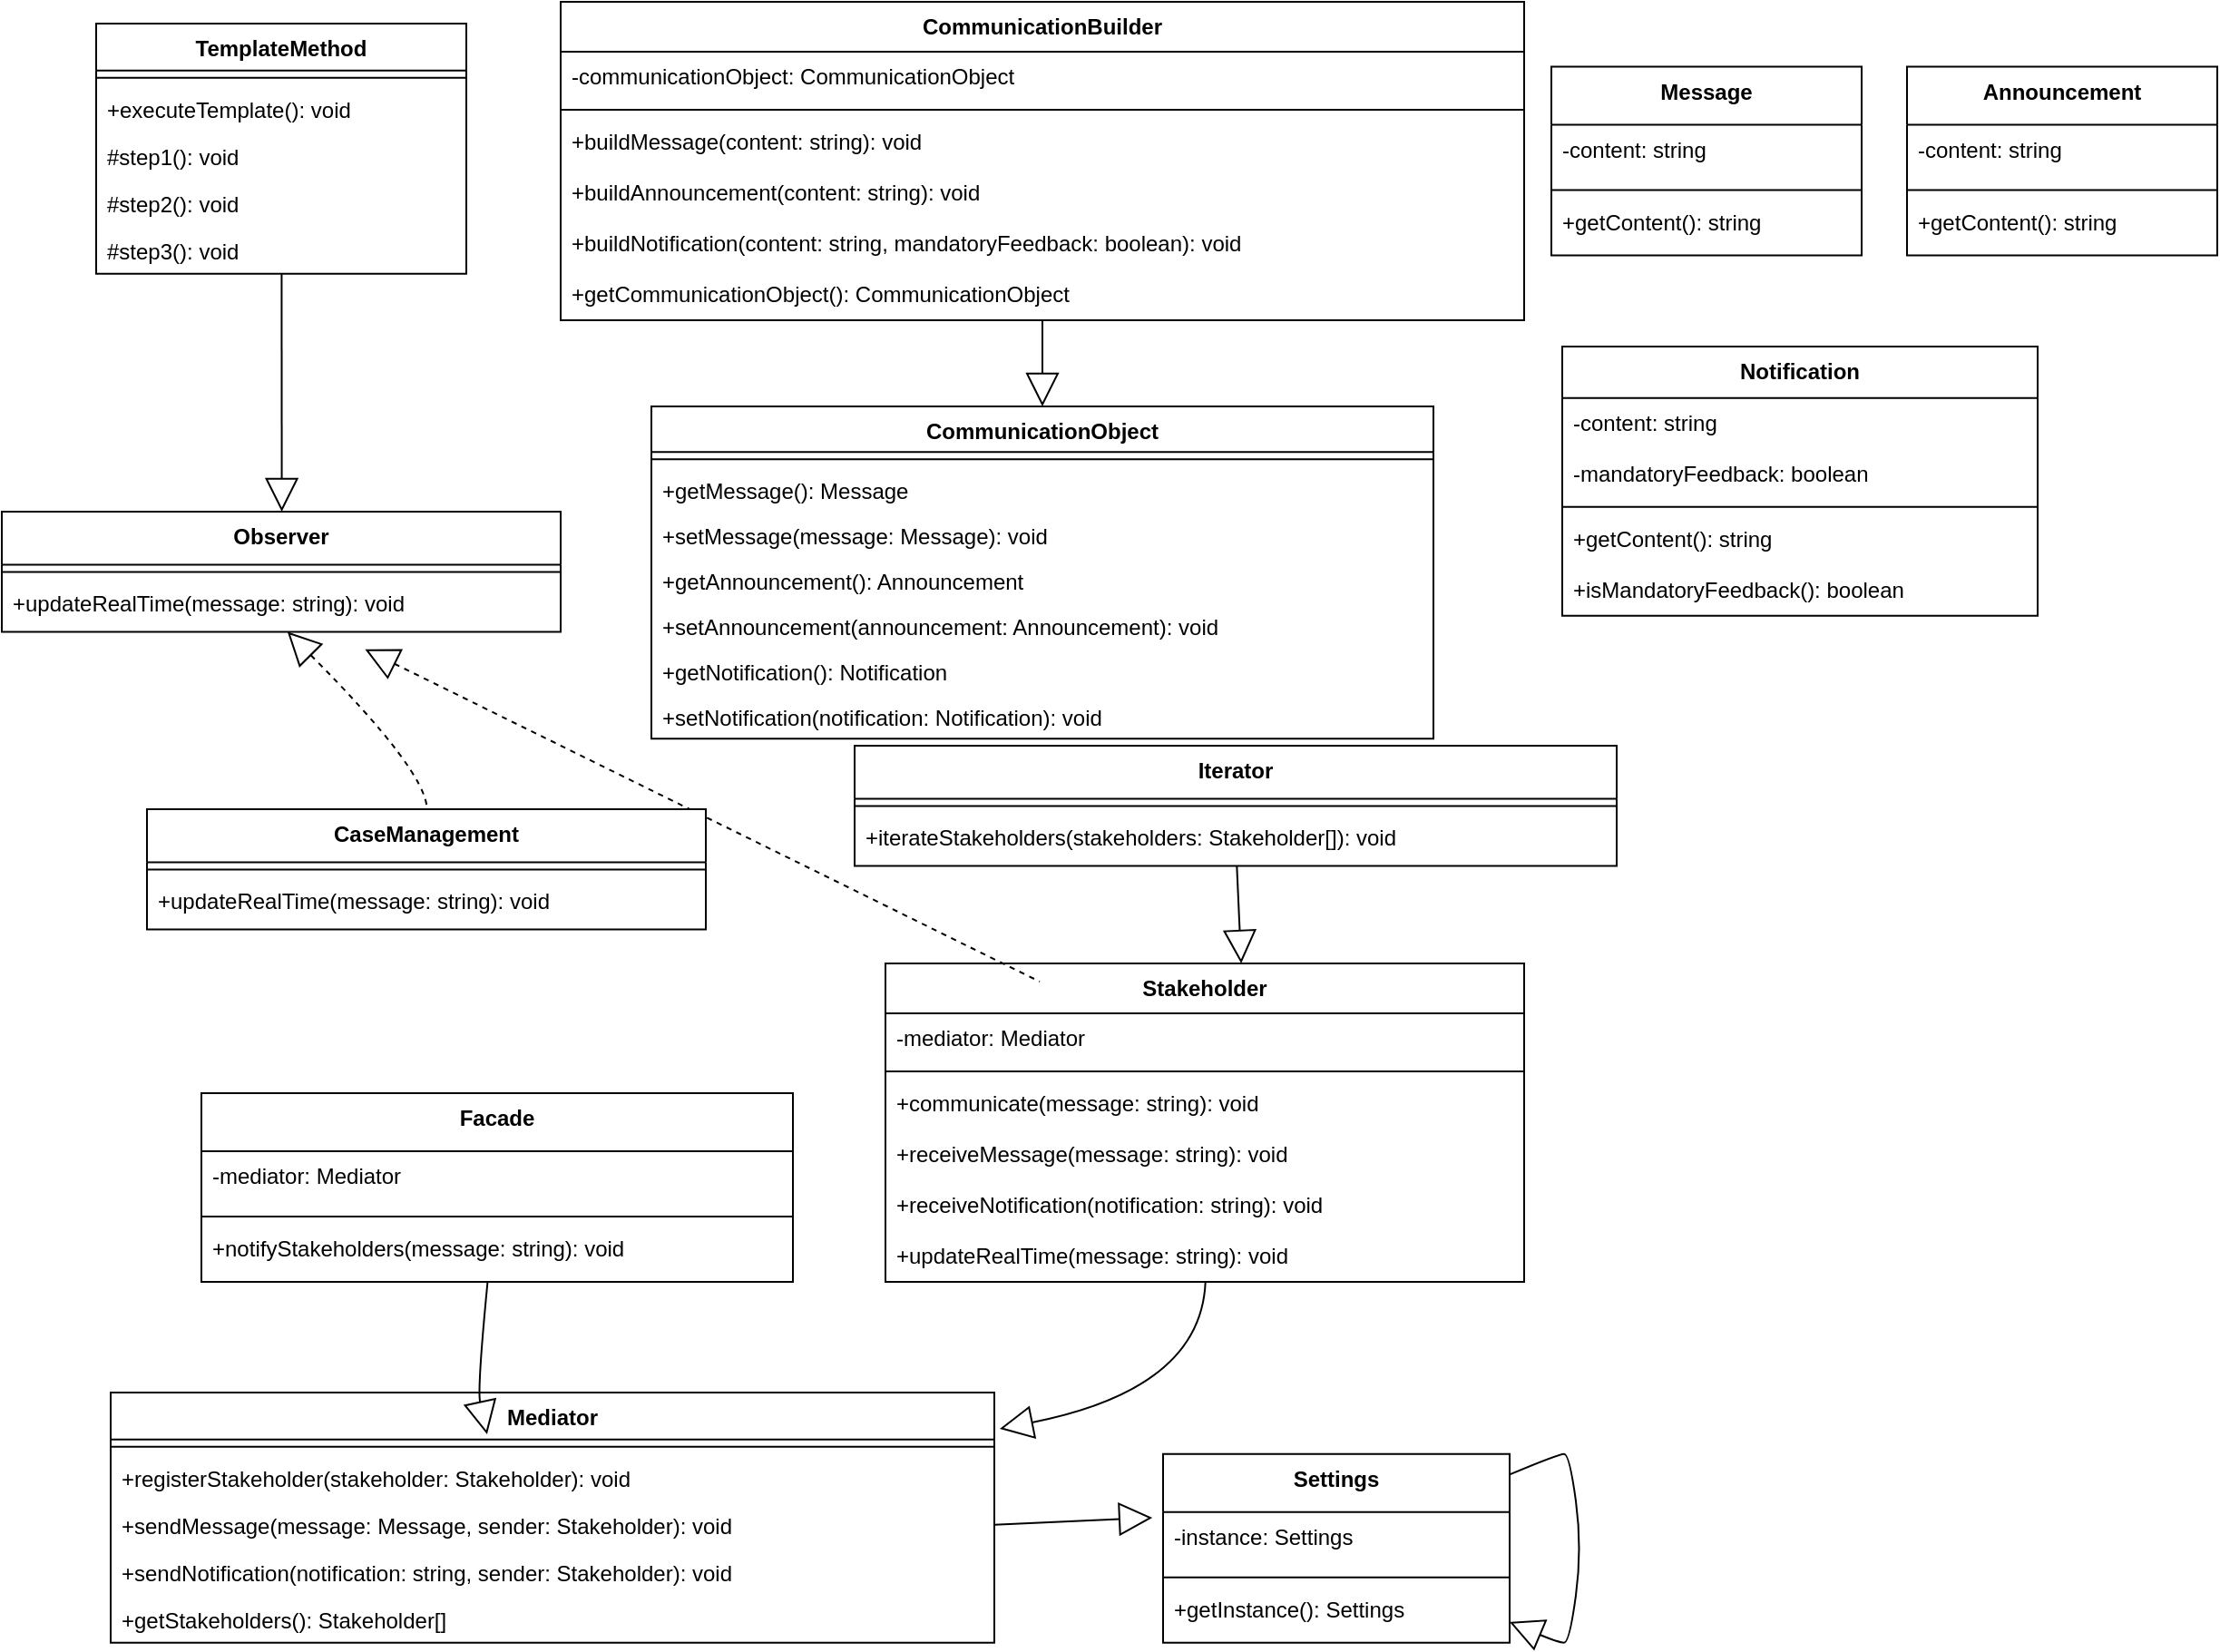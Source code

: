 <mxfile version="22.1.15" type="device">
  <diagram id="C5RBs43oDa-KdzZeNtuy" name="Page-1">
    <mxGraphModel dx="1618" dy="956" grid="1" gridSize="10" guides="1" tooltips="1" connect="1" arrows="1" fold="1" page="1" pageScale="1" pageWidth="827" pageHeight="1169" math="0" shadow="0">
      <root>
        <mxCell id="WIyWlLk6GJQsqaUBKTNV-0" />
        <mxCell id="WIyWlLk6GJQsqaUBKTNV-1" parent="WIyWlLk6GJQsqaUBKTNV-0" />
        <mxCell id="X8nm1dK0NXXZk9nzG3vi-353" value="Settings" style="swimlane;fontStyle=1;align=center;verticalAlign=top;childLayout=stackLayout;horizontal=1;startSize=32;horizontalStack=0;resizeParent=1;resizeParentMax=0;resizeLast=0;collapsible=0;marginBottom=0;" vertex="1" parent="WIyWlLk6GJQsqaUBKTNV-1">
          <mxGeometry x="1440" y="940.32" width="191" height="104" as="geometry" />
        </mxCell>
        <mxCell id="X8nm1dK0NXXZk9nzG3vi-354" value="-instance: Settings" style="text;strokeColor=none;fillColor=none;align=left;verticalAlign=top;spacingLeft=4;spacingRight=4;overflow=hidden;rotatable=0;points=[[0,0.5],[1,0.5]];portConstraint=eastwest;" vertex="1" parent="X8nm1dK0NXXZk9nzG3vi-353">
          <mxGeometry y="32" width="191" height="32" as="geometry" />
        </mxCell>
        <mxCell id="X8nm1dK0NXXZk9nzG3vi-355" style="line;strokeWidth=1;fillColor=none;align=left;verticalAlign=middle;spacingTop=-1;spacingLeft=3;spacingRight=3;rotatable=0;labelPosition=right;points=[];portConstraint=eastwest;strokeColor=inherit;" vertex="1" parent="X8nm1dK0NXXZk9nzG3vi-353">
          <mxGeometry y="64" width="191" height="8" as="geometry" />
        </mxCell>
        <mxCell id="X8nm1dK0NXXZk9nzG3vi-356" value="+getInstance(): Settings" style="text;strokeColor=none;fillColor=none;align=left;verticalAlign=top;spacingLeft=4;spacingRight=4;overflow=hidden;rotatable=0;points=[[0,0.5],[1,0.5]];portConstraint=eastwest;" vertex="1" parent="X8nm1dK0NXXZk9nzG3vi-353">
          <mxGeometry y="72" width="191" height="32" as="geometry" />
        </mxCell>
        <mxCell id="X8nm1dK0NXXZk9nzG3vi-357" value="Mediator" style="swimlane;fontStyle=1;align=center;verticalAlign=top;childLayout=stackLayout;horizontal=1;startSize=25.818;horizontalStack=0;resizeParent=1;resizeParentMax=0;resizeLast=0;collapsible=0;marginBottom=0;" vertex="1" parent="WIyWlLk6GJQsqaUBKTNV-1">
          <mxGeometry x="860" y="906.5" width="487" height="137.818" as="geometry" />
        </mxCell>
        <mxCell id="X8nm1dK0NXXZk9nzG3vi-358" style="line;strokeWidth=1;fillColor=none;align=left;verticalAlign=middle;spacingTop=-1;spacingLeft=3;spacingRight=3;rotatable=0;labelPosition=right;points=[];portConstraint=eastwest;strokeColor=inherit;" vertex="1" parent="X8nm1dK0NXXZk9nzG3vi-357">
          <mxGeometry y="25.818" width="487" height="8" as="geometry" />
        </mxCell>
        <mxCell id="X8nm1dK0NXXZk9nzG3vi-359" value="+registerStakeholder(stakeholder: Stakeholder): void" style="text;strokeColor=none;fillColor=none;align=left;verticalAlign=top;spacingLeft=4;spacingRight=4;overflow=hidden;rotatable=0;points=[[0,0.5],[1,0.5]];portConstraint=eastwest;" vertex="1" parent="X8nm1dK0NXXZk9nzG3vi-357">
          <mxGeometry y="33.818" width="487" height="26" as="geometry" />
        </mxCell>
        <mxCell id="X8nm1dK0NXXZk9nzG3vi-360" value="+sendMessage(message: Message, sender: Stakeholder): void" style="text;strokeColor=none;fillColor=none;align=left;verticalAlign=top;spacingLeft=4;spacingRight=4;overflow=hidden;rotatable=0;points=[[0,0.5],[1,0.5]];portConstraint=eastwest;" vertex="1" parent="X8nm1dK0NXXZk9nzG3vi-357">
          <mxGeometry y="59.818" width="487" height="26" as="geometry" />
        </mxCell>
        <mxCell id="X8nm1dK0NXXZk9nzG3vi-361" value="+sendNotification(notification: string, sender: Stakeholder): void" style="text;strokeColor=none;fillColor=none;align=left;verticalAlign=top;spacingLeft=4;spacingRight=4;overflow=hidden;rotatable=0;points=[[0,0.5],[1,0.5]];portConstraint=eastwest;" vertex="1" parent="X8nm1dK0NXXZk9nzG3vi-357">
          <mxGeometry y="85.818" width="487" height="26" as="geometry" />
        </mxCell>
        <mxCell id="X8nm1dK0NXXZk9nzG3vi-362" value="+getStakeholders(): Stakeholder[]" style="text;strokeColor=none;fillColor=none;align=left;verticalAlign=top;spacingLeft=4;spacingRight=4;overflow=hidden;rotatable=0;points=[[0,0.5],[1,0.5]];portConstraint=eastwest;" vertex="1" parent="X8nm1dK0NXXZk9nzG3vi-357">
          <mxGeometry y="111.818" width="487" height="26" as="geometry" />
        </mxCell>
        <mxCell id="X8nm1dK0NXXZk9nzG3vi-363" value="Facade" style="swimlane;fontStyle=1;align=center;verticalAlign=top;childLayout=stackLayout;horizontal=1;startSize=32;horizontalStack=0;resizeParent=1;resizeParentMax=0;resizeLast=0;collapsible=0;marginBottom=0;" vertex="1" parent="WIyWlLk6GJQsqaUBKTNV-1">
          <mxGeometry x="910" y="741.5" width="326" height="104" as="geometry" />
        </mxCell>
        <mxCell id="X8nm1dK0NXXZk9nzG3vi-364" value="-mediator: Mediator" style="text;strokeColor=none;fillColor=none;align=left;verticalAlign=top;spacingLeft=4;spacingRight=4;overflow=hidden;rotatable=0;points=[[0,0.5],[1,0.5]];portConstraint=eastwest;" vertex="1" parent="X8nm1dK0NXXZk9nzG3vi-363">
          <mxGeometry y="32" width="326" height="32" as="geometry" />
        </mxCell>
        <mxCell id="X8nm1dK0NXXZk9nzG3vi-365" style="line;strokeWidth=1;fillColor=none;align=left;verticalAlign=middle;spacingTop=-1;spacingLeft=3;spacingRight=3;rotatable=0;labelPosition=right;points=[];portConstraint=eastwest;strokeColor=inherit;" vertex="1" parent="X8nm1dK0NXXZk9nzG3vi-363">
          <mxGeometry y="64" width="326" height="8" as="geometry" />
        </mxCell>
        <mxCell id="X8nm1dK0NXXZk9nzG3vi-366" value="+notifyStakeholders(message: string): void" style="text;strokeColor=none;fillColor=none;align=left;verticalAlign=top;spacingLeft=4;spacingRight=4;overflow=hidden;rotatable=0;points=[[0,0.5],[1,0.5]];portConstraint=eastwest;" vertex="1" parent="X8nm1dK0NXXZk9nzG3vi-363">
          <mxGeometry y="72" width="326" height="32" as="geometry" />
        </mxCell>
        <mxCell id="X8nm1dK0NXXZk9nzG3vi-367" value="CommunicationBuilder" style="swimlane;fontStyle=1;align=center;verticalAlign=top;childLayout=stackLayout;horizontal=1;startSize=27.5;horizontalStack=0;resizeParent=1;resizeParentMax=0;resizeLast=0;collapsible=0;marginBottom=0;" vertex="1" parent="WIyWlLk6GJQsqaUBKTNV-1">
          <mxGeometry x="1108" y="140" width="531" height="175.5" as="geometry" />
        </mxCell>
        <mxCell id="X8nm1dK0NXXZk9nzG3vi-368" value="-communicationObject: CommunicationObject" style="text;strokeColor=none;fillColor=none;align=left;verticalAlign=top;spacingLeft=4;spacingRight=4;overflow=hidden;rotatable=0;points=[[0,0.5],[1,0.5]];portConstraint=eastwest;" vertex="1" parent="X8nm1dK0NXXZk9nzG3vi-367">
          <mxGeometry y="27.5" width="531" height="28" as="geometry" />
        </mxCell>
        <mxCell id="X8nm1dK0NXXZk9nzG3vi-369" style="line;strokeWidth=1;fillColor=none;align=left;verticalAlign=middle;spacingTop=-1;spacingLeft=3;spacingRight=3;rotatable=0;labelPosition=right;points=[];portConstraint=eastwest;strokeColor=inherit;" vertex="1" parent="X8nm1dK0NXXZk9nzG3vi-367">
          <mxGeometry y="55.5" width="531" height="8" as="geometry" />
        </mxCell>
        <mxCell id="X8nm1dK0NXXZk9nzG3vi-370" value="+buildMessage(content: string): void" style="text;strokeColor=none;fillColor=none;align=left;verticalAlign=top;spacingLeft=4;spacingRight=4;overflow=hidden;rotatable=0;points=[[0,0.5],[1,0.5]];portConstraint=eastwest;" vertex="1" parent="X8nm1dK0NXXZk9nzG3vi-367">
          <mxGeometry y="63.5" width="531" height="28" as="geometry" />
        </mxCell>
        <mxCell id="X8nm1dK0NXXZk9nzG3vi-371" value="+buildAnnouncement(content: string): void" style="text;strokeColor=none;fillColor=none;align=left;verticalAlign=top;spacingLeft=4;spacingRight=4;overflow=hidden;rotatable=0;points=[[0,0.5],[1,0.5]];portConstraint=eastwest;" vertex="1" parent="X8nm1dK0NXXZk9nzG3vi-367">
          <mxGeometry y="91.5" width="531" height="28" as="geometry" />
        </mxCell>
        <mxCell id="X8nm1dK0NXXZk9nzG3vi-372" value="+buildNotification(content: string, mandatoryFeedback: boolean): void" style="text;strokeColor=none;fillColor=none;align=left;verticalAlign=top;spacingLeft=4;spacingRight=4;overflow=hidden;rotatable=0;points=[[0,0.5],[1,0.5]];portConstraint=eastwest;" vertex="1" parent="X8nm1dK0NXXZk9nzG3vi-367">
          <mxGeometry y="119.5" width="531" height="28" as="geometry" />
        </mxCell>
        <mxCell id="X8nm1dK0NXXZk9nzG3vi-373" value="+getCommunicationObject(): CommunicationObject" style="text;strokeColor=none;fillColor=none;align=left;verticalAlign=top;spacingLeft=4;spacingRight=4;overflow=hidden;rotatable=0;points=[[0,0.5],[1,0.5]];portConstraint=eastwest;" vertex="1" parent="X8nm1dK0NXXZk9nzG3vi-367">
          <mxGeometry y="147.5" width="531" height="28" as="geometry" />
        </mxCell>
        <mxCell id="X8nm1dK0NXXZk9nzG3vi-374" value="Iterator" style="swimlane;fontStyle=1;align=center;verticalAlign=top;childLayout=stackLayout;horizontal=1;startSize=29.2;horizontalStack=0;resizeParent=1;resizeParentMax=0;resizeLast=0;collapsible=0;marginBottom=0;" vertex="1" parent="WIyWlLk6GJQsqaUBKTNV-1">
          <mxGeometry x="1270" y="550" width="420" height="66.2" as="geometry" />
        </mxCell>
        <mxCell id="X8nm1dK0NXXZk9nzG3vi-375" style="line;strokeWidth=1;fillColor=none;align=left;verticalAlign=middle;spacingTop=-1;spacingLeft=3;spacingRight=3;rotatable=0;labelPosition=right;points=[];portConstraint=eastwest;strokeColor=inherit;" vertex="1" parent="X8nm1dK0NXXZk9nzG3vi-374">
          <mxGeometry y="29.2" width="420" height="8" as="geometry" />
        </mxCell>
        <mxCell id="X8nm1dK0NXXZk9nzG3vi-376" value="+iterateStakeholders(stakeholders: Stakeholder[]): void" style="text;strokeColor=none;fillColor=none;align=left;verticalAlign=top;spacingLeft=4;spacingRight=4;overflow=hidden;rotatable=0;points=[[0,0.5],[1,0.5]];portConstraint=eastwest;" vertex="1" parent="X8nm1dK0NXXZk9nzG3vi-374">
          <mxGeometry y="37.2" width="420" height="29" as="geometry" />
        </mxCell>
        <mxCell id="X8nm1dK0NXXZk9nzG3vi-377" value="TemplateMethod" style="swimlane;fontStyle=1;align=center;verticalAlign=top;childLayout=stackLayout;horizontal=1;startSize=25.818;horizontalStack=0;resizeParent=1;resizeParentMax=0;resizeLast=0;collapsible=0;marginBottom=0;" vertex="1" parent="WIyWlLk6GJQsqaUBKTNV-1">
          <mxGeometry x="852" y="152" width="204" height="137.818" as="geometry" />
        </mxCell>
        <mxCell id="X8nm1dK0NXXZk9nzG3vi-378" style="line;strokeWidth=1;fillColor=none;align=left;verticalAlign=middle;spacingTop=-1;spacingLeft=3;spacingRight=3;rotatable=0;labelPosition=right;points=[];portConstraint=eastwest;strokeColor=inherit;" vertex="1" parent="X8nm1dK0NXXZk9nzG3vi-377">
          <mxGeometry y="25.818" width="204" height="8" as="geometry" />
        </mxCell>
        <mxCell id="X8nm1dK0NXXZk9nzG3vi-379" value="+executeTemplate(): void" style="text;strokeColor=none;fillColor=none;align=left;verticalAlign=top;spacingLeft=4;spacingRight=4;overflow=hidden;rotatable=0;points=[[0,0.5],[1,0.5]];portConstraint=eastwest;" vertex="1" parent="X8nm1dK0NXXZk9nzG3vi-377">
          <mxGeometry y="33.818" width="204" height="26" as="geometry" />
        </mxCell>
        <mxCell id="X8nm1dK0NXXZk9nzG3vi-380" value="#step1(): void" style="text;strokeColor=none;fillColor=none;align=left;verticalAlign=top;spacingLeft=4;spacingRight=4;overflow=hidden;rotatable=0;points=[[0,0.5],[1,0.5]];portConstraint=eastwest;" vertex="1" parent="X8nm1dK0NXXZk9nzG3vi-377">
          <mxGeometry y="59.818" width="204" height="26" as="geometry" />
        </mxCell>
        <mxCell id="X8nm1dK0NXXZk9nzG3vi-381" value="#step2(): void" style="text;strokeColor=none;fillColor=none;align=left;verticalAlign=top;spacingLeft=4;spacingRight=4;overflow=hidden;rotatable=0;points=[[0,0.5],[1,0.5]];portConstraint=eastwest;" vertex="1" parent="X8nm1dK0NXXZk9nzG3vi-377">
          <mxGeometry y="85.818" width="204" height="26" as="geometry" />
        </mxCell>
        <mxCell id="X8nm1dK0NXXZk9nzG3vi-382" value="#step3(): void" style="text;strokeColor=none;fillColor=none;align=left;verticalAlign=top;spacingLeft=4;spacingRight=4;overflow=hidden;rotatable=0;points=[[0,0.5],[1,0.5]];portConstraint=eastwest;" vertex="1" parent="X8nm1dK0NXXZk9nzG3vi-377">
          <mxGeometry y="111.818" width="204" height="26" as="geometry" />
        </mxCell>
        <mxCell id="X8nm1dK0NXXZk9nzG3vi-383" value="Observer" style="swimlane;fontStyle=1;align=center;verticalAlign=top;childLayout=stackLayout;horizontal=1;startSize=29.2;horizontalStack=0;resizeParent=1;resizeParentMax=0;resizeLast=0;collapsible=0;marginBottom=0;" vertex="1" parent="WIyWlLk6GJQsqaUBKTNV-1">
          <mxGeometry x="800" y="421" width="308" height="66.2" as="geometry" />
        </mxCell>
        <mxCell id="X8nm1dK0NXXZk9nzG3vi-384" style="line;strokeWidth=1;fillColor=none;align=left;verticalAlign=middle;spacingTop=-1;spacingLeft=3;spacingRight=3;rotatable=0;labelPosition=right;points=[];portConstraint=eastwest;strokeColor=inherit;" vertex="1" parent="X8nm1dK0NXXZk9nzG3vi-383">
          <mxGeometry y="29.2" width="308" height="8" as="geometry" />
        </mxCell>
        <mxCell id="X8nm1dK0NXXZk9nzG3vi-385" value="+updateRealTime(message: string): void" style="text;strokeColor=none;fillColor=none;align=left;verticalAlign=top;spacingLeft=4;spacingRight=4;overflow=hidden;rotatable=0;points=[[0,0.5],[1,0.5]];portConstraint=eastwest;" vertex="1" parent="X8nm1dK0NXXZk9nzG3vi-383">
          <mxGeometry y="37.2" width="308" height="29" as="geometry" />
        </mxCell>
        <mxCell id="X8nm1dK0NXXZk9nzG3vi-386" value="Stakeholder" style="swimlane;fontStyle=1;align=center;verticalAlign=top;childLayout=stackLayout;horizontal=1;startSize=27.5;horizontalStack=0;resizeParent=1;resizeParentMax=0;resizeLast=0;collapsible=0;marginBottom=0;" vertex="1" parent="WIyWlLk6GJQsqaUBKTNV-1">
          <mxGeometry x="1287" y="670" width="352" height="175.5" as="geometry" />
        </mxCell>
        <mxCell id="X8nm1dK0NXXZk9nzG3vi-424" value="" style="curved=1;dashed=1;startArrow=block;startSize=16;startFill=0;endArrow=none;exitX=0.65;exitY=1.333;rounded=0;exitDx=0;exitDy=0;exitPerimeter=0;" edge="1" parent="X8nm1dK0NXXZk9nzG3vi-386" source="X8nm1dK0NXXZk9nzG3vi-385">
          <mxGeometry relative="1" as="geometry">
            <Array as="points" />
            <mxPoint x="-364.999" y="-377.3" as="sourcePoint" />
            <mxPoint x="85" y="10" as="targetPoint" />
          </mxGeometry>
        </mxCell>
        <mxCell id="X8nm1dK0NXXZk9nzG3vi-387" value="-mediator: Mediator" style="text;strokeColor=none;fillColor=none;align=left;verticalAlign=top;spacingLeft=4;spacingRight=4;overflow=hidden;rotatable=0;points=[[0,0.5],[1,0.5]];portConstraint=eastwest;" vertex="1" parent="X8nm1dK0NXXZk9nzG3vi-386">
          <mxGeometry y="27.5" width="352" height="28" as="geometry" />
        </mxCell>
        <mxCell id="X8nm1dK0NXXZk9nzG3vi-388" style="line;strokeWidth=1;fillColor=none;align=left;verticalAlign=middle;spacingTop=-1;spacingLeft=3;spacingRight=3;rotatable=0;labelPosition=right;points=[];portConstraint=eastwest;strokeColor=inherit;" vertex="1" parent="X8nm1dK0NXXZk9nzG3vi-386">
          <mxGeometry y="55.5" width="352" height="8" as="geometry" />
        </mxCell>
        <mxCell id="X8nm1dK0NXXZk9nzG3vi-389" value="+communicate(message: string): void" style="text;strokeColor=none;fillColor=none;align=left;verticalAlign=top;spacingLeft=4;spacingRight=4;overflow=hidden;rotatable=0;points=[[0,0.5],[1,0.5]];portConstraint=eastwest;" vertex="1" parent="X8nm1dK0NXXZk9nzG3vi-386">
          <mxGeometry y="63.5" width="352" height="28" as="geometry" />
        </mxCell>
        <mxCell id="X8nm1dK0NXXZk9nzG3vi-390" value="+receiveMessage(message: string): void" style="text;strokeColor=none;fillColor=none;align=left;verticalAlign=top;spacingLeft=4;spacingRight=4;overflow=hidden;rotatable=0;points=[[0,0.5],[1,0.5]];portConstraint=eastwest;" vertex="1" parent="X8nm1dK0NXXZk9nzG3vi-386">
          <mxGeometry y="91.5" width="352" height="28" as="geometry" />
        </mxCell>
        <mxCell id="X8nm1dK0NXXZk9nzG3vi-391" value="+receiveNotification(notification: string): void" style="text;strokeColor=none;fillColor=none;align=left;verticalAlign=top;spacingLeft=4;spacingRight=4;overflow=hidden;rotatable=0;points=[[0,0.5],[1,0.5]];portConstraint=eastwest;" vertex="1" parent="X8nm1dK0NXXZk9nzG3vi-386">
          <mxGeometry y="119.5" width="352" height="28" as="geometry" />
        </mxCell>
        <mxCell id="X8nm1dK0NXXZk9nzG3vi-392" value="+updateRealTime(message: string): void" style="text;strokeColor=none;fillColor=none;align=left;verticalAlign=top;spacingLeft=4;spacingRight=4;overflow=hidden;rotatable=0;points=[[0,0.5],[1,0.5]];portConstraint=eastwest;" vertex="1" parent="X8nm1dK0NXXZk9nzG3vi-386">
          <mxGeometry y="147.5" width="352" height="28" as="geometry" />
        </mxCell>
        <mxCell id="X8nm1dK0NXXZk9nzG3vi-393" value="Message" style="swimlane;fontStyle=1;align=center;verticalAlign=top;childLayout=stackLayout;horizontal=1;startSize=32;horizontalStack=0;resizeParent=1;resizeParentMax=0;resizeLast=0;collapsible=0;marginBottom=0;" vertex="1" parent="WIyWlLk6GJQsqaUBKTNV-1">
          <mxGeometry x="1654" y="175.75" width="171" height="104" as="geometry" />
        </mxCell>
        <mxCell id="X8nm1dK0NXXZk9nzG3vi-394" value="-content: string" style="text;strokeColor=none;fillColor=none;align=left;verticalAlign=top;spacingLeft=4;spacingRight=4;overflow=hidden;rotatable=0;points=[[0,0.5],[1,0.5]];portConstraint=eastwest;" vertex="1" parent="X8nm1dK0NXXZk9nzG3vi-393">
          <mxGeometry y="32" width="171" height="32" as="geometry" />
        </mxCell>
        <mxCell id="X8nm1dK0NXXZk9nzG3vi-395" style="line;strokeWidth=1;fillColor=none;align=left;verticalAlign=middle;spacingTop=-1;spacingLeft=3;spacingRight=3;rotatable=0;labelPosition=right;points=[];portConstraint=eastwest;strokeColor=inherit;" vertex="1" parent="X8nm1dK0NXXZk9nzG3vi-393">
          <mxGeometry y="64" width="171" height="8" as="geometry" />
        </mxCell>
        <mxCell id="X8nm1dK0NXXZk9nzG3vi-396" value="+getContent(): string" style="text;strokeColor=none;fillColor=none;align=left;verticalAlign=top;spacingLeft=4;spacingRight=4;overflow=hidden;rotatable=0;points=[[0,0.5],[1,0.5]];portConstraint=eastwest;" vertex="1" parent="X8nm1dK0NXXZk9nzG3vi-393">
          <mxGeometry y="72" width="171" height="32" as="geometry" />
        </mxCell>
        <mxCell id="X8nm1dK0NXXZk9nzG3vi-397" value="Announcement" style="swimlane;fontStyle=1;align=center;verticalAlign=top;childLayout=stackLayout;horizontal=1;startSize=32;horizontalStack=0;resizeParent=1;resizeParentMax=0;resizeLast=0;collapsible=0;marginBottom=0;" vertex="1" parent="WIyWlLk6GJQsqaUBKTNV-1">
          <mxGeometry x="1850" y="175.75" width="171" height="104" as="geometry" />
        </mxCell>
        <mxCell id="X8nm1dK0NXXZk9nzG3vi-398" value="-content: string" style="text;strokeColor=none;fillColor=none;align=left;verticalAlign=top;spacingLeft=4;spacingRight=4;overflow=hidden;rotatable=0;points=[[0,0.5],[1,0.5]];portConstraint=eastwest;" vertex="1" parent="X8nm1dK0NXXZk9nzG3vi-397">
          <mxGeometry y="32" width="171" height="32" as="geometry" />
        </mxCell>
        <mxCell id="X8nm1dK0NXXZk9nzG3vi-399" style="line;strokeWidth=1;fillColor=none;align=left;verticalAlign=middle;spacingTop=-1;spacingLeft=3;spacingRight=3;rotatable=0;labelPosition=right;points=[];portConstraint=eastwest;strokeColor=inherit;" vertex="1" parent="X8nm1dK0NXXZk9nzG3vi-397">
          <mxGeometry y="64" width="171" height="8" as="geometry" />
        </mxCell>
        <mxCell id="X8nm1dK0NXXZk9nzG3vi-400" value="+getContent(): string" style="text;strokeColor=none;fillColor=none;align=left;verticalAlign=top;spacingLeft=4;spacingRight=4;overflow=hidden;rotatable=0;points=[[0,0.5],[1,0.5]];portConstraint=eastwest;" vertex="1" parent="X8nm1dK0NXXZk9nzG3vi-397">
          <mxGeometry y="72" width="171" height="32" as="geometry" />
        </mxCell>
        <mxCell id="X8nm1dK0NXXZk9nzG3vi-401" value="Notification" style="swimlane;fontStyle=1;align=center;verticalAlign=top;childLayout=stackLayout;horizontal=1;startSize=28.4;horizontalStack=0;resizeParent=1;resizeParentMax=0;resizeLast=0;collapsible=0;marginBottom=0;" vertex="1" parent="WIyWlLk6GJQsqaUBKTNV-1">
          <mxGeometry x="1660" y="330" width="262" height="148.4" as="geometry" />
        </mxCell>
        <mxCell id="X8nm1dK0NXXZk9nzG3vi-402" value="-content: string" style="text;strokeColor=none;fillColor=none;align=left;verticalAlign=top;spacingLeft=4;spacingRight=4;overflow=hidden;rotatable=0;points=[[0,0.5],[1,0.5]];portConstraint=eastwest;" vertex="1" parent="X8nm1dK0NXXZk9nzG3vi-401">
          <mxGeometry y="28.4" width="262" height="28" as="geometry" />
        </mxCell>
        <mxCell id="X8nm1dK0NXXZk9nzG3vi-403" value="-mandatoryFeedback: boolean" style="text;strokeColor=none;fillColor=none;align=left;verticalAlign=top;spacingLeft=4;spacingRight=4;overflow=hidden;rotatable=0;points=[[0,0.5],[1,0.5]];portConstraint=eastwest;" vertex="1" parent="X8nm1dK0NXXZk9nzG3vi-401">
          <mxGeometry y="56.4" width="262" height="28" as="geometry" />
        </mxCell>
        <mxCell id="X8nm1dK0NXXZk9nzG3vi-404" style="line;strokeWidth=1;fillColor=none;align=left;verticalAlign=middle;spacingTop=-1;spacingLeft=3;spacingRight=3;rotatable=0;labelPosition=right;points=[];portConstraint=eastwest;strokeColor=inherit;" vertex="1" parent="X8nm1dK0NXXZk9nzG3vi-401">
          <mxGeometry y="84.4" width="262" height="8" as="geometry" />
        </mxCell>
        <mxCell id="X8nm1dK0NXXZk9nzG3vi-405" value="+getContent(): string" style="text;strokeColor=none;fillColor=none;align=left;verticalAlign=top;spacingLeft=4;spacingRight=4;overflow=hidden;rotatable=0;points=[[0,0.5],[1,0.5]];portConstraint=eastwest;" vertex="1" parent="X8nm1dK0NXXZk9nzG3vi-401">
          <mxGeometry y="92.4" width="262" height="28" as="geometry" />
        </mxCell>
        <mxCell id="X8nm1dK0NXXZk9nzG3vi-406" value="+isMandatoryFeedback(): boolean" style="text;strokeColor=none;fillColor=none;align=left;verticalAlign=top;spacingLeft=4;spacingRight=4;overflow=hidden;rotatable=0;points=[[0,0.5],[1,0.5]];portConstraint=eastwest;" vertex="1" parent="X8nm1dK0NXXZk9nzG3vi-401">
          <mxGeometry y="120.4" width="262" height="28" as="geometry" />
        </mxCell>
        <mxCell id="X8nm1dK0NXXZk9nzG3vi-407" value="CommunicationObject" style="swimlane;fontStyle=1;align=center;verticalAlign=top;childLayout=stackLayout;horizontal=1;startSize=25.067;horizontalStack=0;resizeParent=1;resizeParentMax=0;resizeLast=0;collapsible=0;marginBottom=0;" vertex="1" parent="WIyWlLk6GJQsqaUBKTNV-1">
          <mxGeometry x="1158" y="363" width="431" height="183.067" as="geometry" />
        </mxCell>
        <mxCell id="X8nm1dK0NXXZk9nzG3vi-408" style="line;strokeWidth=1;fillColor=none;align=left;verticalAlign=middle;spacingTop=-1;spacingLeft=3;spacingRight=3;rotatable=0;labelPosition=right;points=[];portConstraint=eastwest;strokeColor=inherit;" vertex="1" parent="X8nm1dK0NXXZk9nzG3vi-407">
          <mxGeometry y="25.067" width="431" height="8" as="geometry" />
        </mxCell>
        <mxCell id="X8nm1dK0NXXZk9nzG3vi-409" value="+getMessage(): Message" style="text;strokeColor=none;fillColor=none;align=left;verticalAlign=top;spacingLeft=4;spacingRight=4;overflow=hidden;rotatable=0;points=[[0,0.5],[1,0.5]];portConstraint=eastwest;" vertex="1" parent="X8nm1dK0NXXZk9nzG3vi-407">
          <mxGeometry y="33.067" width="431" height="25" as="geometry" />
        </mxCell>
        <mxCell id="X8nm1dK0NXXZk9nzG3vi-410" value="+setMessage(message: Message): void" style="text;strokeColor=none;fillColor=none;align=left;verticalAlign=top;spacingLeft=4;spacingRight=4;overflow=hidden;rotatable=0;points=[[0,0.5],[1,0.5]];portConstraint=eastwest;" vertex="1" parent="X8nm1dK0NXXZk9nzG3vi-407">
          <mxGeometry y="58.067" width="431" height="25" as="geometry" />
        </mxCell>
        <mxCell id="X8nm1dK0NXXZk9nzG3vi-411" value="+getAnnouncement(): Announcement" style="text;strokeColor=none;fillColor=none;align=left;verticalAlign=top;spacingLeft=4;spacingRight=4;overflow=hidden;rotatable=0;points=[[0,0.5],[1,0.5]];portConstraint=eastwest;" vertex="1" parent="X8nm1dK0NXXZk9nzG3vi-407">
          <mxGeometry y="83.067" width="431" height="25" as="geometry" />
        </mxCell>
        <mxCell id="X8nm1dK0NXXZk9nzG3vi-412" value="+setAnnouncement(announcement: Announcement): void" style="text;strokeColor=none;fillColor=none;align=left;verticalAlign=top;spacingLeft=4;spacingRight=4;overflow=hidden;rotatable=0;points=[[0,0.5],[1,0.5]];portConstraint=eastwest;" vertex="1" parent="X8nm1dK0NXXZk9nzG3vi-407">
          <mxGeometry y="108.067" width="431" height="25" as="geometry" />
        </mxCell>
        <mxCell id="X8nm1dK0NXXZk9nzG3vi-413" value="+getNotification(): Notification" style="text;strokeColor=none;fillColor=none;align=left;verticalAlign=top;spacingLeft=4;spacingRight=4;overflow=hidden;rotatable=0;points=[[0,0.5],[1,0.5]];portConstraint=eastwest;" vertex="1" parent="X8nm1dK0NXXZk9nzG3vi-407">
          <mxGeometry y="133.067" width="431" height="25" as="geometry" />
        </mxCell>
        <mxCell id="X8nm1dK0NXXZk9nzG3vi-414" value="+setNotification(notification: Notification): void" style="text;strokeColor=none;fillColor=none;align=left;verticalAlign=top;spacingLeft=4;spacingRight=4;overflow=hidden;rotatable=0;points=[[0,0.5],[1,0.5]];portConstraint=eastwest;" vertex="1" parent="X8nm1dK0NXXZk9nzG3vi-407">
          <mxGeometry y="158.067" width="431" height="25" as="geometry" />
        </mxCell>
        <mxCell id="X8nm1dK0NXXZk9nzG3vi-415" value="CaseManagement" style="swimlane;fontStyle=1;align=center;verticalAlign=top;childLayout=stackLayout;horizontal=1;startSize=29.2;horizontalStack=0;resizeParent=1;resizeParentMax=0;resizeLast=0;collapsible=0;marginBottom=0;" vertex="1" parent="WIyWlLk6GJQsqaUBKTNV-1">
          <mxGeometry x="880" y="585" width="308" height="66.2" as="geometry" />
        </mxCell>
        <mxCell id="X8nm1dK0NXXZk9nzG3vi-416" style="line;strokeWidth=1;fillColor=none;align=left;verticalAlign=middle;spacingTop=-1;spacingLeft=3;spacingRight=3;rotatable=0;labelPosition=right;points=[];portConstraint=eastwest;strokeColor=inherit;" vertex="1" parent="X8nm1dK0NXXZk9nzG3vi-415">
          <mxGeometry y="29.2" width="308" height="8" as="geometry" />
        </mxCell>
        <mxCell id="X8nm1dK0NXXZk9nzG3vi-417" value="+updateRealTime(message: string): void" style="text;strokeColor=none;fillColor=none;align=left;verticalAlign=top;spacingLeft=4;spacingRight=4;overflow=hidden;rotatable=0;points=[[0,0.5],[1,0.5]];portConstraint=eastwest;" vertex="1" parent="X8nm1dK0NXXZk9nzG3vi-415">
          <mxGeometry y="37.2" width="308" height="29" as="geometry" />
        </mxCell>
        <mxCell id="X8nm1dK0NXXZk9nzG3vi-418" value="" style="curved=1;startArrow=none;endArrow=block;endSize=16;endFill=0;exitX=1.0;exitY=0.109;entryX=1.0;entryY=0.891;rounded=0;" edge="1" parent="WIyWlLk6GJQsqaUBKTNV-1" source="X8nm1dK0NXXZk9nzG3vi-353" target="X8nm1dK0NXXZk9nzG3vi-353">
          <mxGeometry relative="1" as="geometry">
            <Array as="points">
              <mxPoint x="1658" y="940.32" />
              <mxPoint x="1664" y="940.32" />
              <mxPoint x="1671" y="992.32" />
              <mxPoint x="1664" y="1044.32" />
              <mxPoint x="1658" y="1044.32" />
            </Array>
          </mxGeometry>
        </mxCell>
        <mxCell id="X8nm1dK0NXXZk9nzG3vi-419" value="" style="curved=1;startArrow=none;endArrow=block;endSize=16;endFill=0;exitX=1;exitY=0.5;entryX=-0.031;entryY=0.099;rounded=0;entryDx=0;entryDy=0;entryPerimeter=0;exitDx=0;exitDy=0;" edge="1" parent="WIyWlLk6GJQsqaUBKTNV-1" source="X8nm1dK0NXXZk9nzG3vi-360" target="X8nm1dK0NXXZk9nzG3vi-354">
          <mxGeometry relative="1" as="geometry">
            <Array as="points" />
            <mxPoint x="1082.465" y="1046.318" as="sourcePoint" />
          </mxGeometry>
        </mxCell>
        <mxCell id="X8nm1dK0NXXZk9nzG3vi-420" value="" style="curved=1;startArrow=none;endArrow=block;endSize=16;endFill=0;exitX=0.484;exitY=0.995;entryX=0.469;entryY=0;rounded=0;" edge="1" parent="WIyWlLk6GJQsqaUBKTNV-1" source="X8nm1dK0NXXZk9nzG3vi-363">
          <mxGeometry relative="1" as="geometry">
            <Array as="points">
              <mxPoint x="1062" y="904.5" />
            </Array>
            <mxPoint x="1067.465" y="929.5" as="targetPoint" />
          </mxGeometry>
        </mxCell>
        <mxCell id="X8nm1dK0NXXZk9nzG3vi-421" value="" style="curved=1;startArrow=none;endArrow=block;endSize=16;endFill=0;exitX=0.5;exitY=1;entryX=0.5;entryY=0;rounded=0;" edge="1" parent="WIyWlLk6GJQsqaUBKTNV-1" source="X8nm1dK0NXXZk9nzG3vi-367" target="X8nm1dK0NXXZk9nzG3vi-407">
          <mxGeometry relative="1" as="geometry">
            <Array as="points" />
          </mxGeometry>
        </mxCell>
        <mxCell id="X8nm1dK0NXXZk9nzG3vi-423" value="" style="curved=1;startArrow=none;endArrow=block;endSize=16;endFill=0;exitX=0.501;exitY=0.997;entryX=0.501;entryY=-0.006;rounded=0;" edge="1" parent="WIyWlLk6GJQsqaUBKTNV-1" source="X8nm1dK0NXXZk9nzG3vi-377" target="X8nm1dK0NXXZk9nzG3vi-383">
          <mxGeometry relative="1" as="geometry">
            <Array as="points" />
          </mxGeometry>
        </mxCell>
        <mxCell id="X8nm1dK0NXXZk9nzG3vi-425" value="" style="curved=1;dashed=1;startArrow=block;startSize=16;startFill=0;endArrow=none;exitX=0.511;exitY=0.994;entryX=0.501;entryY=0;rounded=0;" edge="1" parent="WIyWlLk6GJQsqaUBKTNV-1" source="X8nm1dK0NXXZk9nzG3vi-383" target="X8nm1dK0NXXZk9nzG3vi-415">
          <mxGeometry relative="1" as="geometry">
            <Array as="points">
              <mxPoint x="1034" y="564" />
            </Array>
          </mxGeometry>
        </mxCell>
        <mxCell id="X8nm1dK0NXXZk9nzG3vi-427" value="" style="curved=1;startArrow=none;endArrow=block;endSize=16;endFill=0;exitX=0.501;exitY=1;rounded=0;" edge="1" parent="WIyWlLk6GJQsqaUBKTNV-1" source="X8nm1dK0NXXZk9nzG3vi-386">
          <mxGeometry relative="1" as="geometry">
            <Array as="points">
              <mxPoint x="1461" y="904.5" />
            </Array>
            <mxPoint x="1350" y="926.5" as="targetPoint" />
          </mxGeometry>
        </mxCell>
        <mxCell id="X8nm1dK0NXXZk9nzG3vi-428" value="" style="curved=1;startArrow=none;endArrow=block;endSize=16;endFill=0;entryX=0.557;entryY=0;rounded=0;entryDx=0;entryDy=0;entryPerimeter=0;" edge="1" parent="WIyWlLk6GJQsqaUBKTNV-1" source="X8nm1dK0NXXZk9nzG3vi-376" target="X8nm1dK0NXXZk9nzG3vi-386">
          <mxGeometry relative="1" as="geometry">
            <Array as="points" />
            <mxPoint x="1479.465" y="651.198" as="sourcePoint" />
            <mxPoint x="1479" y="713.38" as="targetPoint" />
          </mxGeometry>
        </mxCell>
      </root>
    </mxGraphModel>
  </diagram>
</mxfile>
